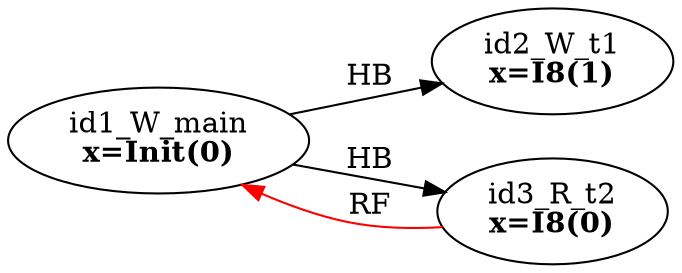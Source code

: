 digraph memory_model {
rankdir=LR;
splines=true; esep=0.5;
id1_W_main -> id2_W_t1 [label = "HB", color="black"];
id1_W_main -> id3_R_t2 [label = "HB", color="black"];
id3_R_t2 -> id1_W_main [label = "RF", color="red"];
id1_W_main [label=<id1_W_main<br/><B>x=Init(0)</B>>, pos="2.5,2!"]
id2_W_t1 [label=<id2_W_t1<br/><B>x=I8(1)</B>>, pos="0,0!"]
id3_R_t2 [label=<id3_R_t2<br/><B>x=I8(0)</B>>, pos="5,0!"]
}